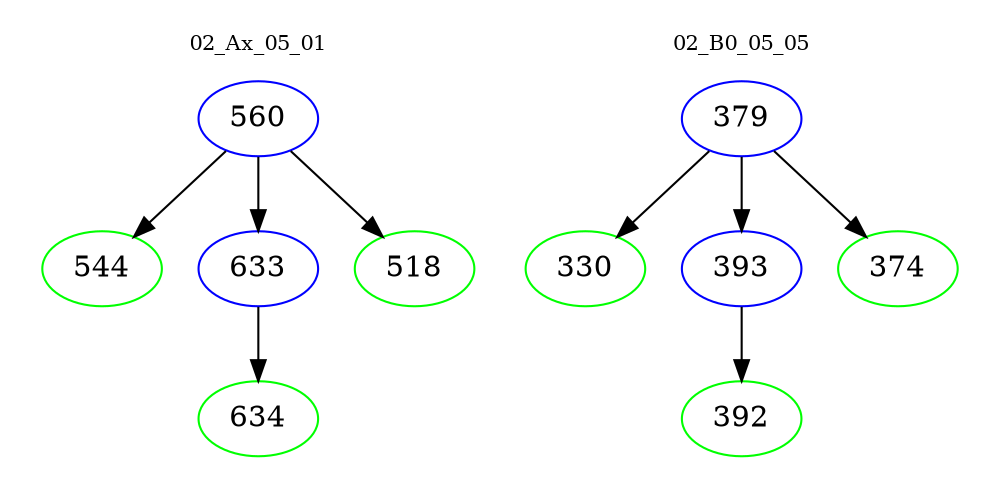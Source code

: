 digraph{
subgraph cluster_0 {
color = white
label = "02_Ax_05_01";
fontsize=10;
T0_560 [label="560", color="blue"]
T0_560 -> T0_544 [color="black"]
T0_544 [label="544", color="green"]
T0_560 -> T0_633 [color="black"]
T0_633 [label="633", color="blue"]
T0_633 -> T0_634 [color="black"]
T0_634 [label="634", color="green"]
T0_560 -> T0_518 [color="black"]
T0_518 [label="518", color="green"]
}
subgraph cluster_1 {
color = white
label = "02_B0_05_05";
fontsize=10;
T1_379 [label="379", color="blue"]
T1_379 -> T1_330 [color="black"]
T1_330 [label="330", color="green"]
T1_379 -> T1_393 [color="black"]
T1_393 [label="393", color="blue"]
T1_393 -> T1_392 [color="black"]
T1_392 [label="392", color="green"]
T1_379 -> T1_374 [color="black"]
T1_374 [label="374", color="green"]
}
}
